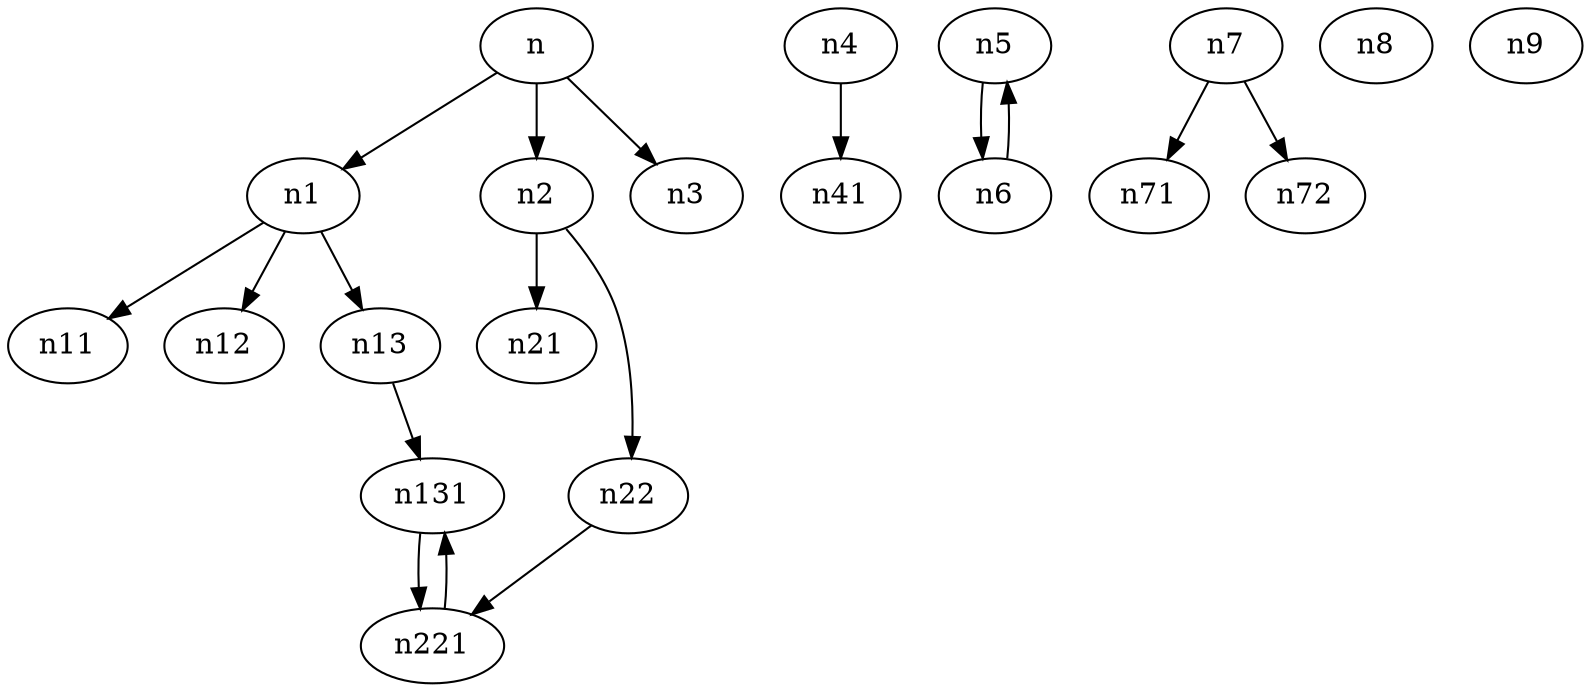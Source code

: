 digraph G {
  n -> n1
  n -> n2
  n -> n3
  n4 -> n41
  n1 -> n11
  n1 -> n12
  n1 -> n13
  n2 -> n21
  n2 -> n22
  n13 -> n131
  n22 -> n221
  n131 -> n221
  n221 -> n131
  n5 -> n6
  n6 -> n5
  n7 -> n71
  n7 -> n72
  n8
  n9
}
